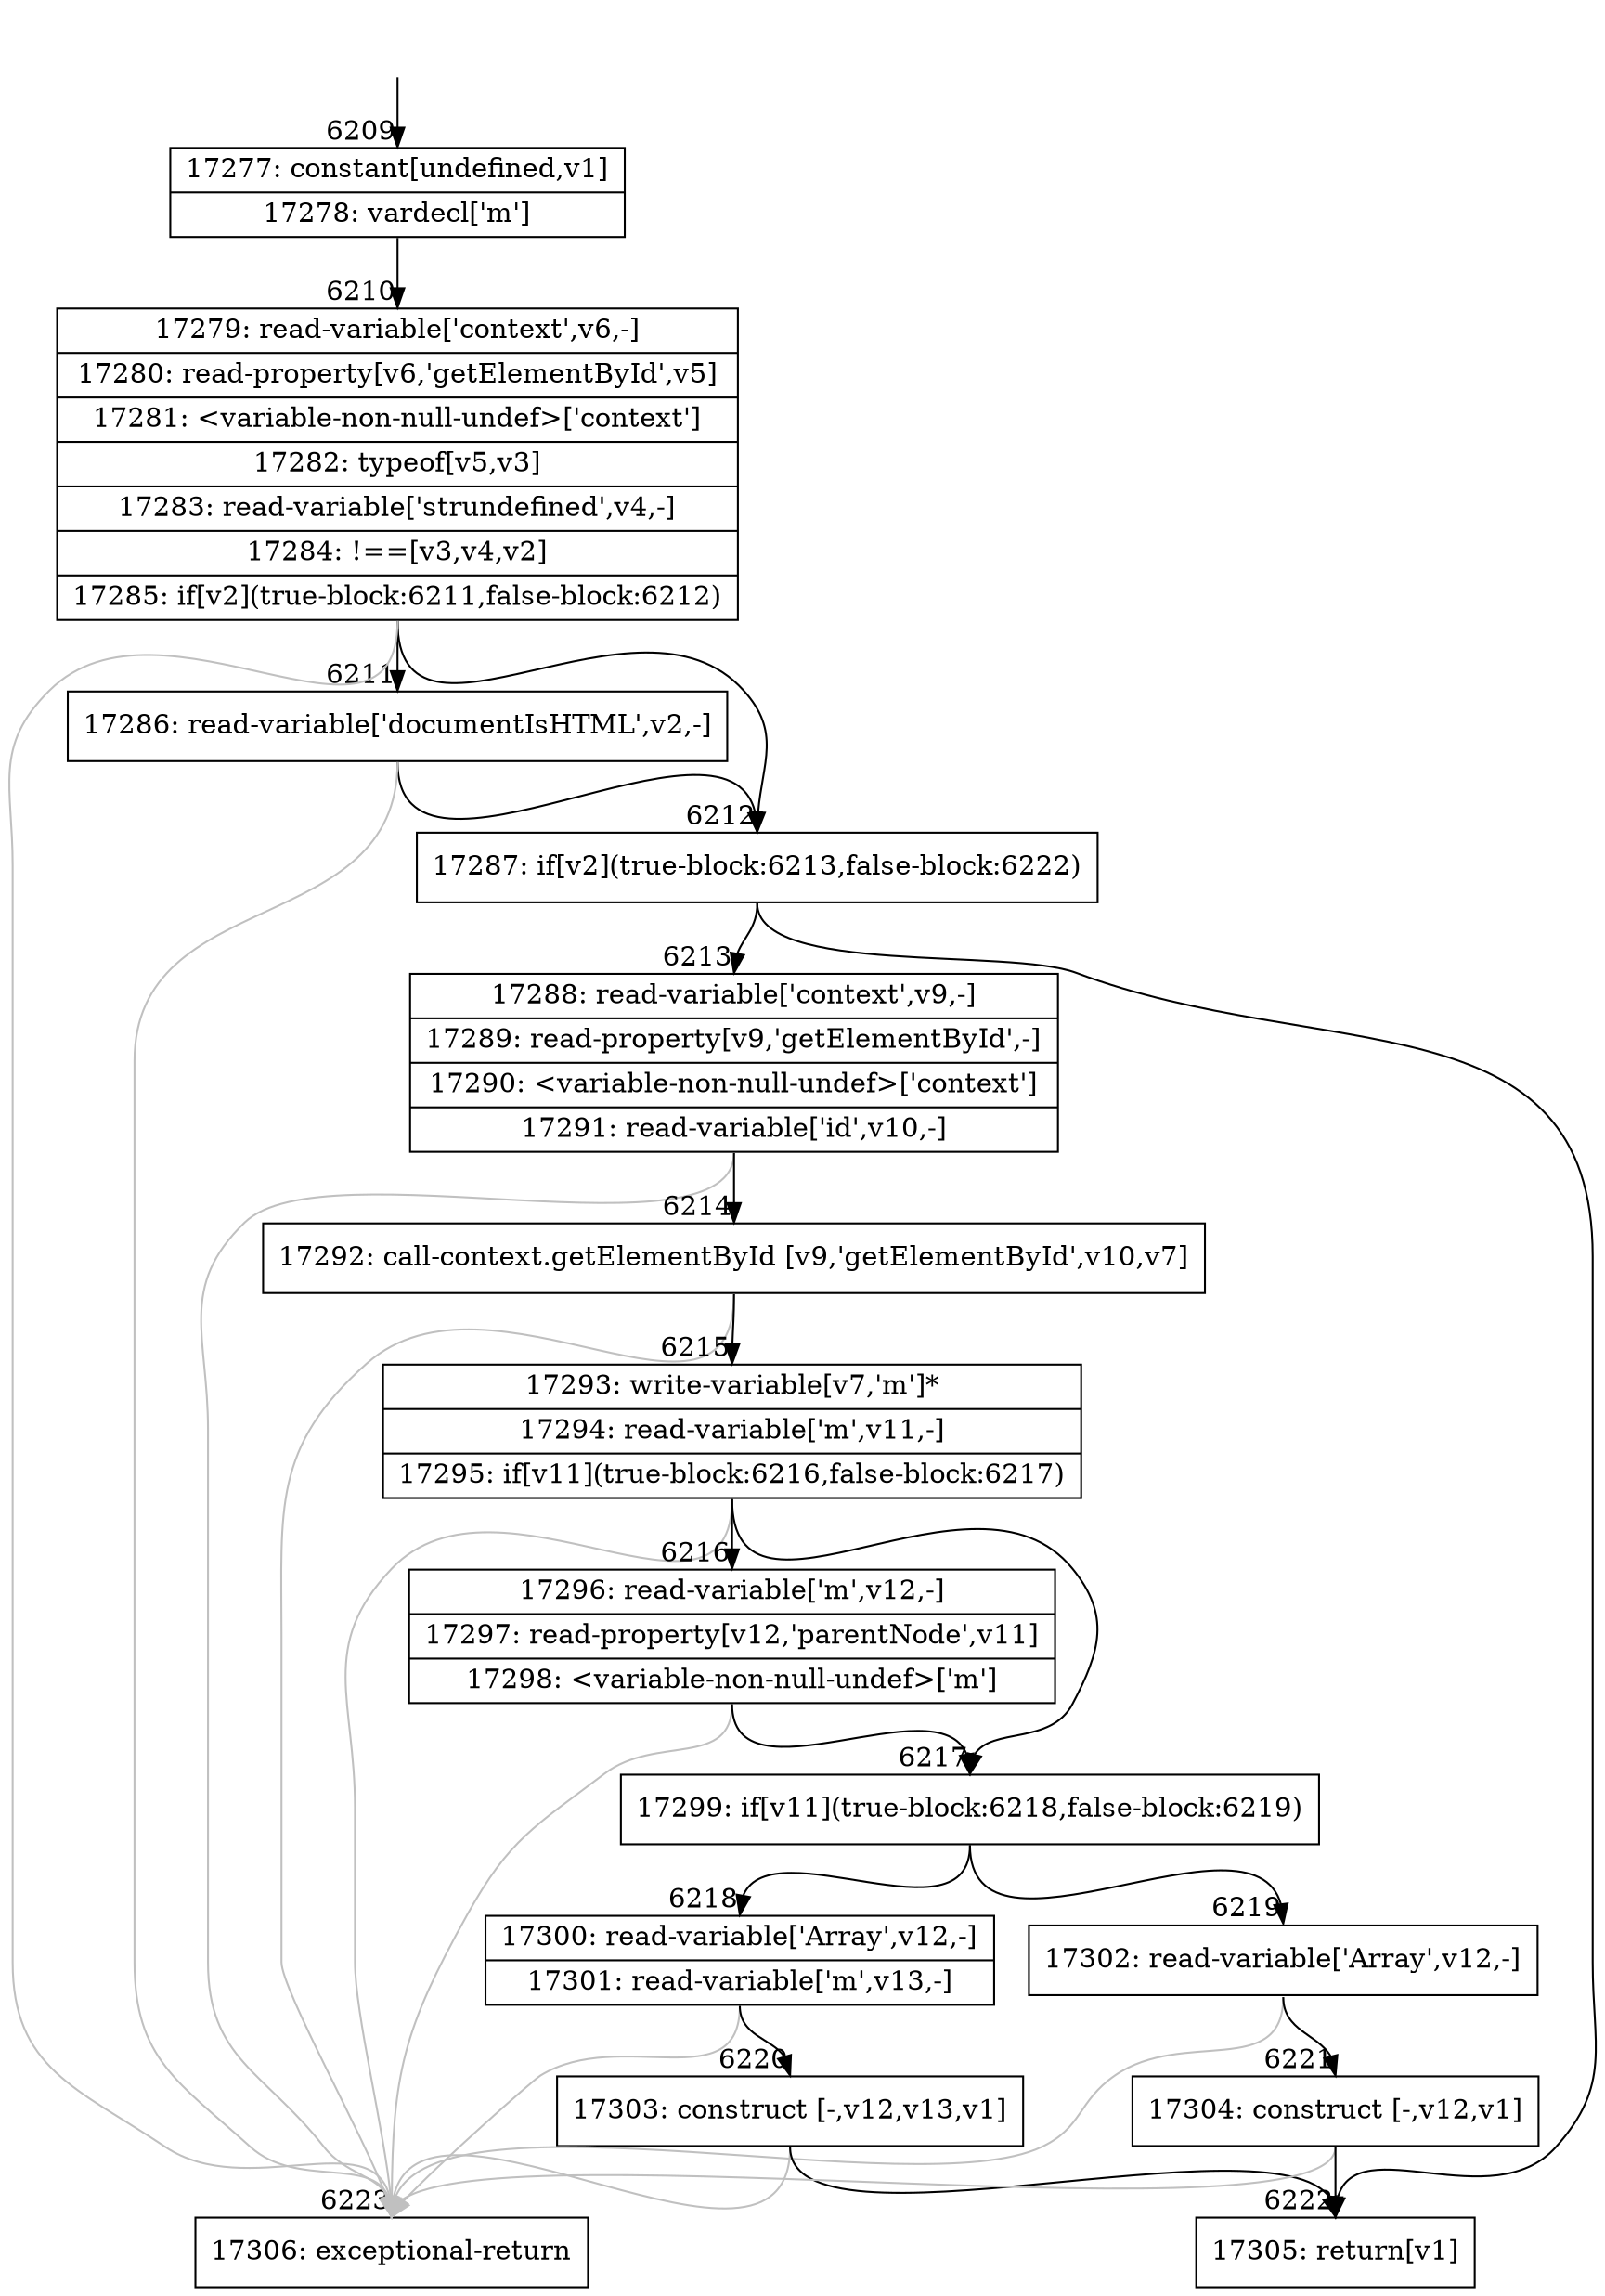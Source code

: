 digraph {
rankdir="TD"
BB_entry493[shape=none,label=""];
BB_entry493 -> BB6209 [tailport=s, headport=n, headlabel="    6209"]
BB6209 [shape=record label="{17277: constant[undefined,v1]|17278: vardecl['m']}" ] 
BB6209 -> BB6210 [tailport=s, headport=n, headlabel="      6210"]
BB6210 [shape=record label="{17279: read-variable['context',v6,-]|17280: read-property[v6,'getElementById',v5]|17281: \<variable-non-null-undef\>['context']|17282: typeof[v5,v3]|17283: read-variable['strundefined',v4,-]|17284: !==[v3,v4,v2]|17285: if[v2](true-block:6211,false-block:6212)}" ] 
BB6210 -> BB6212 [tailport=s, headport=n, headlabel="      6212"]
BB6210 -> BB6211 [tailport=s, headport=n, headlabel="      6211"]
BB6210 -> BB6223 [tailport=s, headport=n, color=gray, headlabel="      6223"]
BB6211 [shape=record label="{17286: read-variable['documentIsHTML',v2,-]}" ] 
BB6211 -> BB6212 [tailport=s, headport=n]
BB6211 -> BB6223 [tailport=s, headport=n, color=gray]
BB6212 [shape=record label="{17287: if[v2](true-block:6213,false-block:6222)}" ] 
BB6212 -> BB6213 [tailport=s, headport=n, headlabel="      6213"]
BB6212 -> BB6222 [tailport=s, headport=n, headlabel="      6222"]
BB6213 [shape=record label="{17288: read-variable['context',v9,-]|17289: read-property[v9,'getElementById',-]|17290: \<variable-non-null-undef\>['context']|17291: read-variable['id',v10,-]}" ] 
BB6213 -> BB6214 [tailport=s, headport=n, headlabel="      6214"]
BB6213 -> BB6223 [tailport=s, headport=n, color=gray]
BB6214 [shape=record label="{17292: call-context.getElementById [v9,'getElementById',v10,v7]}" ] 
BB6214 -> BB6215 [tailport=s, headport=n, headlabel="      6215"]
BB6214 -> BB6223 [tailport=s, headport=n, color=gray]
BB6215 [shape=record label="{17293: write-variable[v7,'m']*|17294: read-variable['m',v11,-]|17295: if[v11](true-block:6216,false-block:6217)}" ] 
BB6215 -> BB6217 [tailport=s, headport=n, headlabel="      6217"]
BB6215 -> BB6216 [tailport=s, headport=n, headlabel="      6216"]
BB6215 -> BB6223 [tailport=s, headport=n, color=gray]
BB6216 [shape=record label="{17296: read-variable['m',v12,-]|17297: read-property[v12,'parentNode',v11]|17298: \<variable-non-null-undef\>['m']}" ] 
BB6216 -> BB6217 [tailport=s, headport=n]
BB6216 -> BB6223 [tailport=s, headport=n, color=gray]
BB6217 [shape=record label="{17299: if[v11](true-block:6218,false-block:6219)}" ] 
BB6217 -> BB6218 [tailport=s, headport=n, headlabel="      6218"]
BB6217 -> BB6219 [tailport=s, headport=n, headlabel="      6219"]
BB6218 [shape=record label="{17300: read-variable['Array',v12,-]|17301: read-variable['m',v13,-]}" ] 
BB6218 -> BB6220 [tailport=s, headport=n, headlabel="      6220"]
BB6218 -> BB6223 [tailport=s, headport=n, color=gray]
BB6219 [shape=record label="{17302: read-variable['Array',v12,-]}" ] 
BB6219 -> BB6221 [tailport=s, headport=n, headlabel="      6221"]
BB6219 -> BB6223 [tailport=s, headport=n, color=gray]
BB6220 [shape=record label="{17303: construct [-,v12,v13,v1]}" ] 
BB6220 -> BB6222 [tailport=s, headport=n]
BB6220 -> BB6223 [tailport=s, headport=n, color=gray]
BB6221 [shape=record label="{17304: construct [-,v12,v1]}" ] 
BB6221 -> BB6222 [tailport=s, headport=n]
BB6221 -> BB6223 [tailport=s, headport=n, color=gray]
BB6222 [shape=record label="{17305: return[v1]}" ] 
BB6223 [shape=record label="{17306: exceptional-return}" ] 
//#$~ 4943
}
